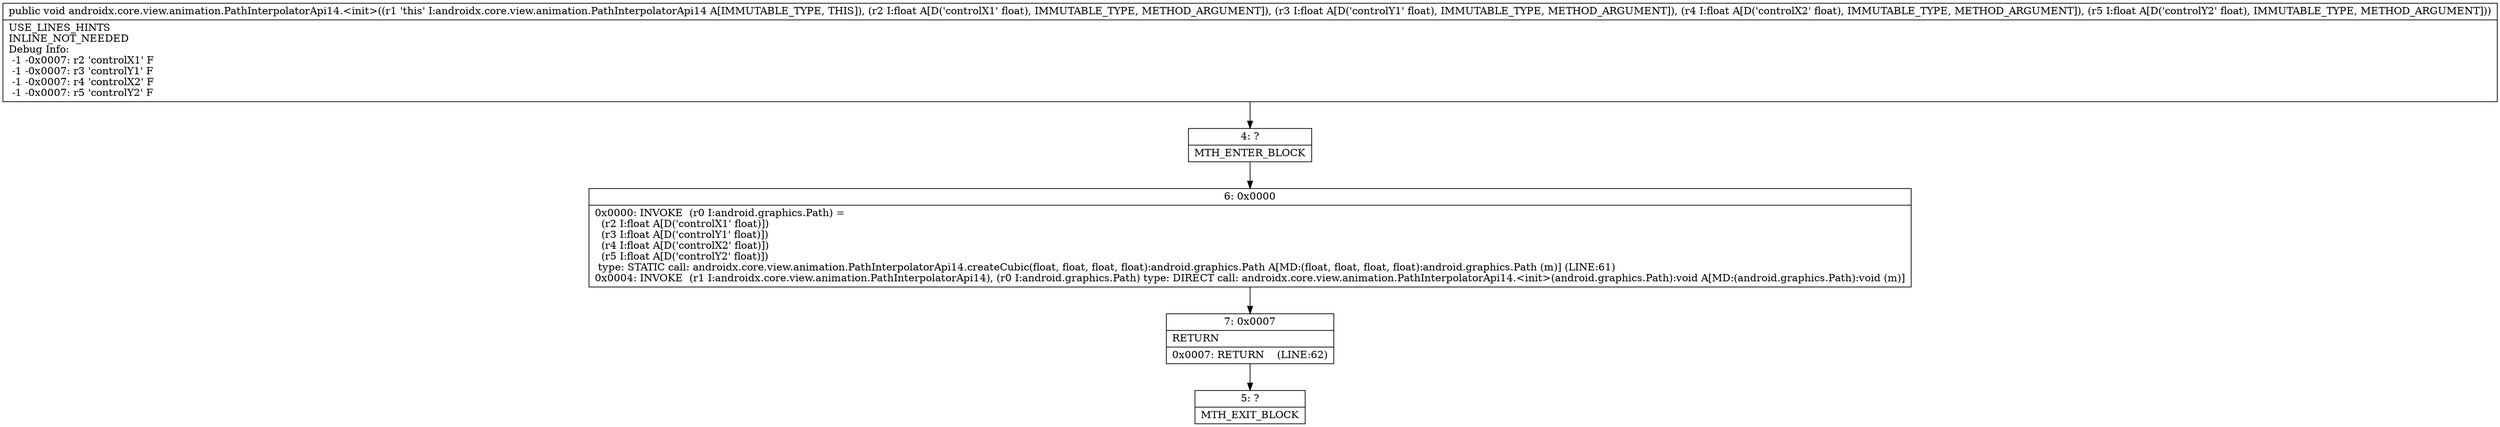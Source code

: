 digraph "CFG forandroidx.core.view.animation.PathInterpolatorApi14.\<init\>(FFFF)V" {
Node_4 [shape=record,label="{4\:\ ?|MTH_ENTER_BLOCK\l}"];
Node_6 [shape=record,label="{6\:\ 0x0000|0x0000: INVOKE  (r0 I:android.graphics.Path) = \l  (r2 I:float A[D('controlX1' float)])\l  (r3 I:float A[D('controlY1' float)])\l  (r4 I:float A[D('controlX2' float)])\l  (r5 I:float A[D('controlY2' float)])\l type: STATIC call: androidx.core.view.animation.PathInterpolatorApi14.createCubic(float, float, float, float):android.graphics.Path A[MD:(float, float, float, float):android.graphics.Path (m)] (LINE:61)\l0x0004: INVOKE  (r1 I:androidx.core.view.animation.PathInterpolatorApi14), (r0 I:android.graphics.Path) type: DIRECT call: androidx.core.view.animation.PathInterpolatorApi14.\<init\>(android.graphics.Path):void A[MD:(android.graphics.Path):void (m)]\l}"];
Node_7 [shape=record,label="{7\:\ 0x0007|RETURN\l|0x0007: RETURN    (LINE:62)\l}"];
Node_5 [shape=record,label="{5\:\ ?|MTH_EXIT_BLOCK\l}"];
MethodNode[shape=record,label="{public void androidx.core.view.animation.PathInterpolatorApi14.\<init\>((r1 'this' I:androidx.core.view.animation.PathInterpolatorApi14 A[IMMUTABLE_TYPE, THIS]), (r2 I:float A[D('controlX1' float), IMMUTABLE_TYPE, METHOD_ARGUMENT]), (r3 I:float A[D('controlY1' float), IMMUTABLE_TYPE, METHOD_ARGUMENT]), (r4 I:float A[D('controlX2' float), IMMUTABLE_TYPE, METHOD_ARGUMENT]), (r5 I:float A[D('controlY2' float), IMMUTABLE_TYPE, METHOD_ARGUMENT]))  | USE_LINES_HINTS\lINLINE_NOT_NEEDED\lDebug Info:\l  \-1 \-0x0007: r2 'controlX1' F\l  \-1 \-0x0007: r3 'controlY1' F\l  \-1 \-0x0007: r4 'controlX2' F\l  \-1 \-0x0007: r5 'controlY2' F\l}"];
MethodNode -> Node_4;Node_4 -> Node_6;
Node_6 -> Node_7;
Node_7 -> Node_5;
}

